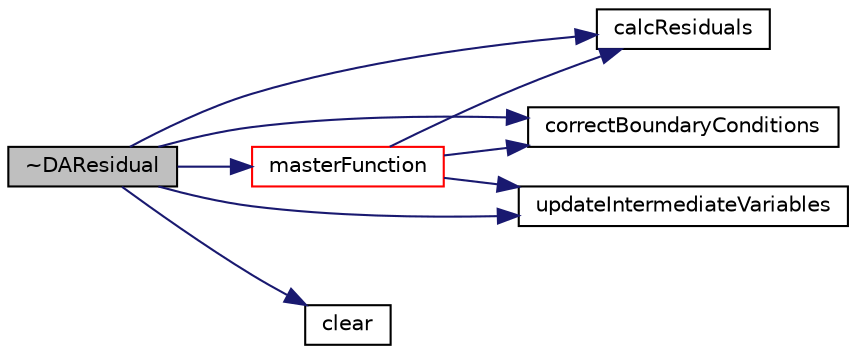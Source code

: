 digraph "~DAResidual"
{
  bgcolor="transparent";
  edge [fontname="Helvetica",fontsize="10",labelfontname="Helvetica",labelfontsize="10"];
  node [fontname="Helvetica",fontsize="10",shape=record];
  rankdir="LR";
  Node2 [label="~DAResidual",height=0.2,width=0.4,color="black", fillcolor="grey75", style="filled", fontcolor="black"];
  Node2 -> Node3 [color="midnightblue",fontsize="10",style="solid",fontname="Helvetica"];
  Node3 [label="calcResiduals",height=0.2,width=0.4,color="black",URL="$classFoam_1_1DAResidual.html#a5f3483c6db30769568050588ede0ca87",tooltip="compute residuals "];
  Node2 -> Node4 [color="midnightblue",fontsize="10",style="solid",fontname="Helvetica"];
  Node4 [label="clear",height=0.2,width=0.4,color="black",URL="$classFoam_1_1DAResidual.html#a5eeb94d22b8366d1b68d0614384802fe",tooltip="clear the members "];
  Node2 -> Node5 [color="midnightblue",fontsize="10",style="solid",fontname="Helvetica"];
  Node5 [label="correctBoundaryConditions",height=0.2,width=0.4,color="black",URL="$classFoam_1_1DAResidual.html#ac5cf193857b59c2fcaa472ac06847a0d",tooltip="update the boundary condition for all the states in the selected solver "];
  Node2 -> Node6 [color="midnightblue",fontsize="10",style="solid",fontname="Helvetica"];
  Node6 [label="masterFunction",height=0.2,width=0.4,color="red",URL="$classFoam_1_1DAResidual.html#a08d199cacb841a03735df4c9280864c1",tooltip="the master function that compute the residual vector given the state and point vectors ..."];
  Node6 -> Node5 [color="midnightblue",fontsize="10",style="solid",fontname="Helvetica"];
  Node6 -> Node13 [color="midnightblue",fontsize="10",style="solid",fontname="Helvetica"];
  Node13 [label="updateIntermediateVariables",height=0.2,width=0.4,color="black",URL="$classFoam_1_1DAResidual.html#a207d7ee6903c709a6306dd883239028b",tooltip="update any intermdiate variables that are dependent on state variables and are used in calcResiduals ..."];
  Node6 -> Node3 [color="midnightblue",fontsize="10",style="solid",fontname="Helvetica"];
  Node2 -> Node13 [color="midnightblue",fontsize="10",style="solid",fontname="Helvetica"];
}
